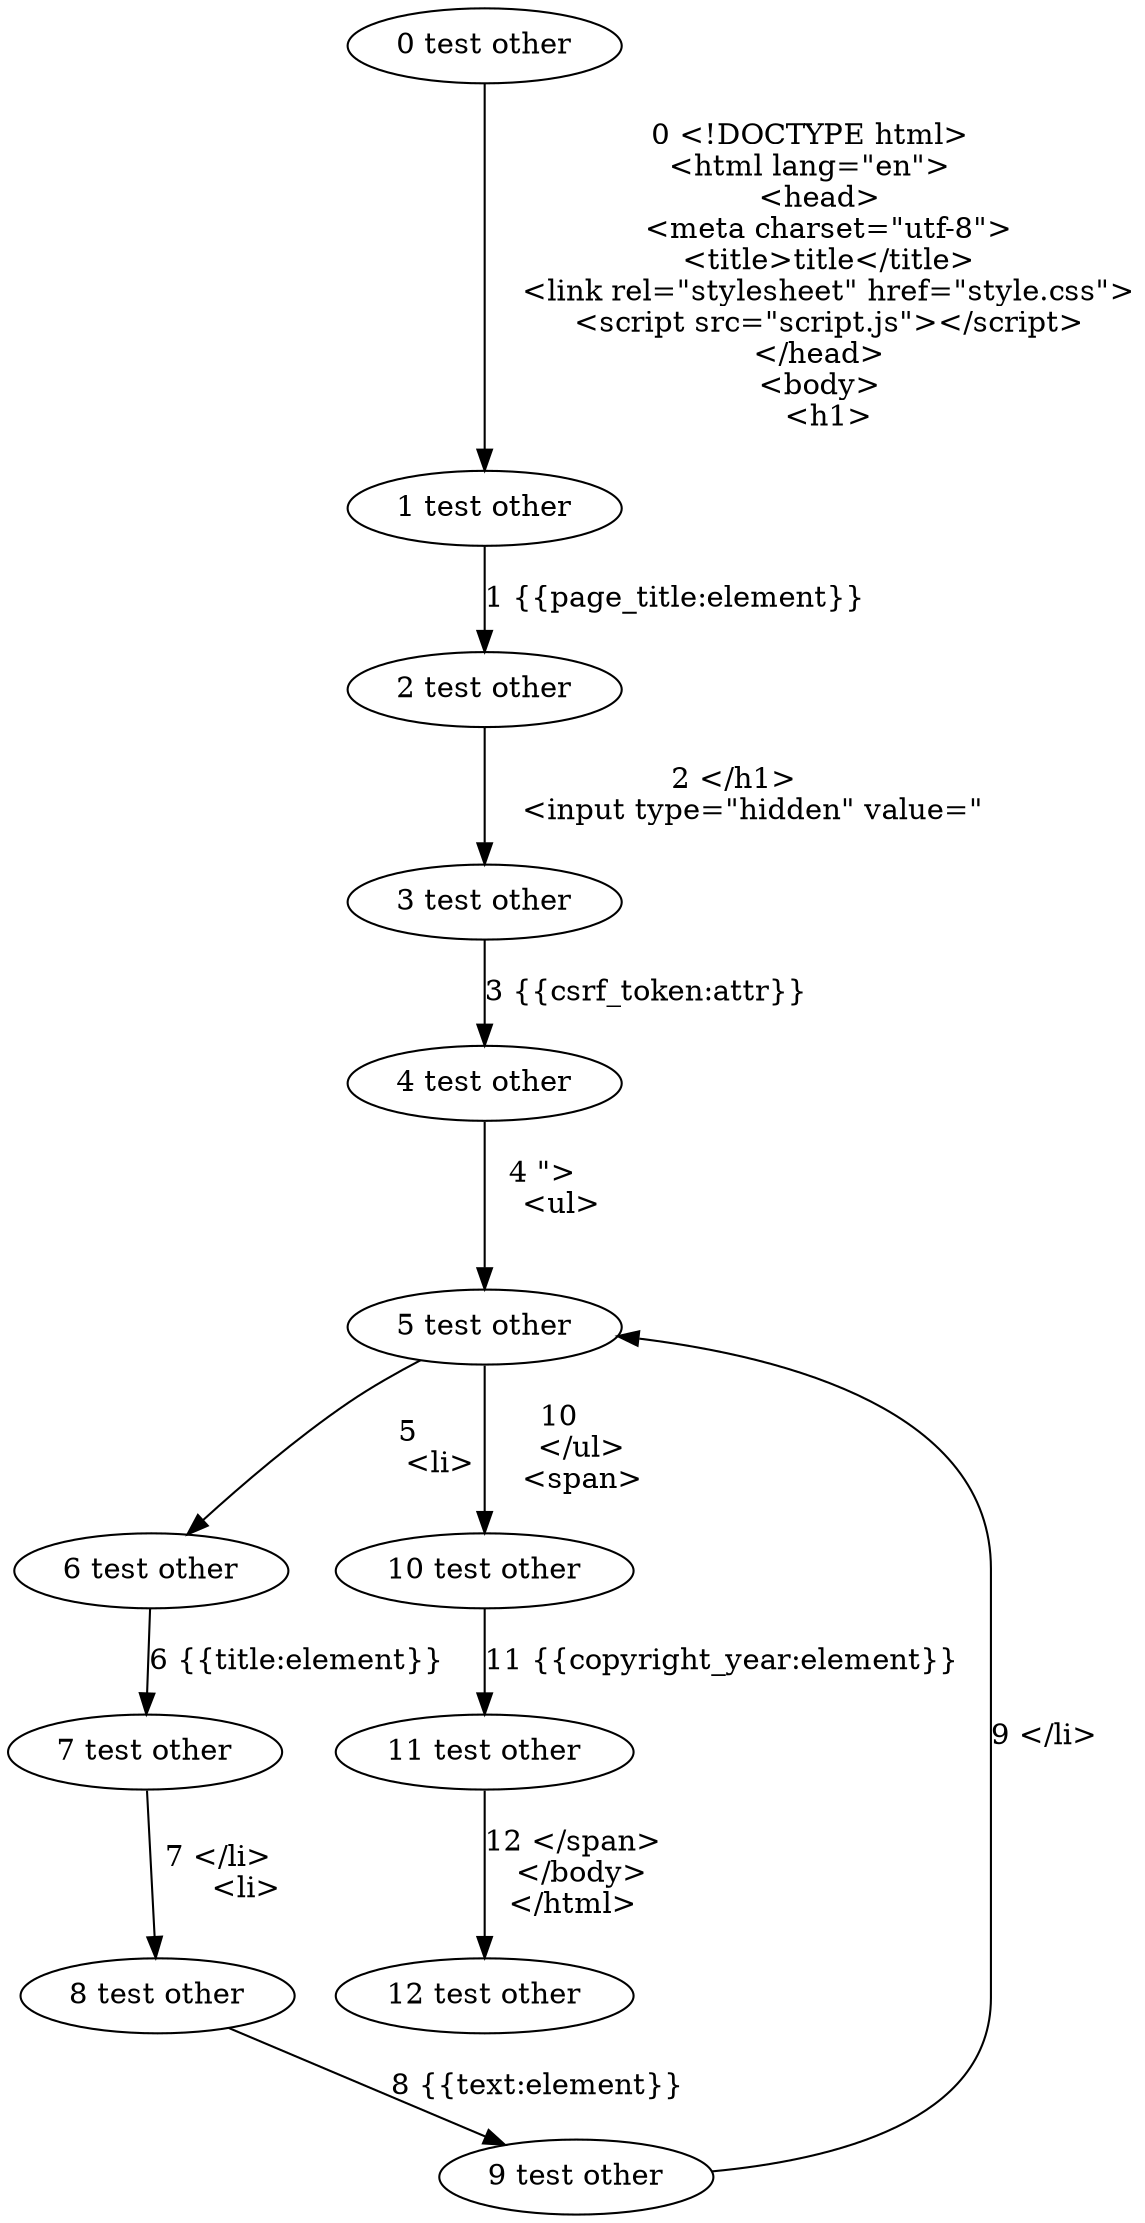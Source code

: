 digraph {
    0 [ label = "0 test other"]
    1 [ label = "1 test other"]
    2 [ label = "2 test other"]
    3 [ label = "3 test other"]
    4 [ label = "4 test other"]
    5 [ label = "5 test other"]
    6 [ label = "6 test other"]
    7 [ label = "7 test other"]
    8 [ label = "8 test other"]
    9 [ label = "9 test other"]
    10 [ label = "10 test other"]
    11 [ label = "11 test other"]
    12 [ label = "12 test other"]
    0 -> 1 [ label = "0 <!DOCTYPE html>
<html lang=\"en\">
  <head>
    <meta charset=\"utf-8\">
    <title>title</title>
    <link rel=\"stylesheet\" href=\"style.css\">
    <script src=\"script.js\"></script>
  </head>
  <body>
    <h1>"]
    1 -> 2 [ label = "1 {{page_title:element}}"]
    2 -> 3 [ label = "2 </h1>
    <input type=\"hidden\" value=\""]
    3 -> 4 [ label = "3 {{csrf_token:attr}}"]
    4 -> 5 [ label = "4 \">
    <ul>
    "]
    5 -> 6 [ label = "5 
      <li>"]
    6 -> 7 [ label = "6 {{title:element}}"]
    7 -> 8 [ label = "7 </li>
      <li>"]
    8 -> 9 [ label = "8 {{text:element}}"]
    9 -> 5 [ label = "9 </li>
    "]
    5 -> 10 [ label = "10 
    </ul>
    <span>"]
    10 -> 11 [ label = "11 {{copyright_year:element}}"]
    11 -> 12 [ label = "12 </span>
  </body>
</html>"]
}
